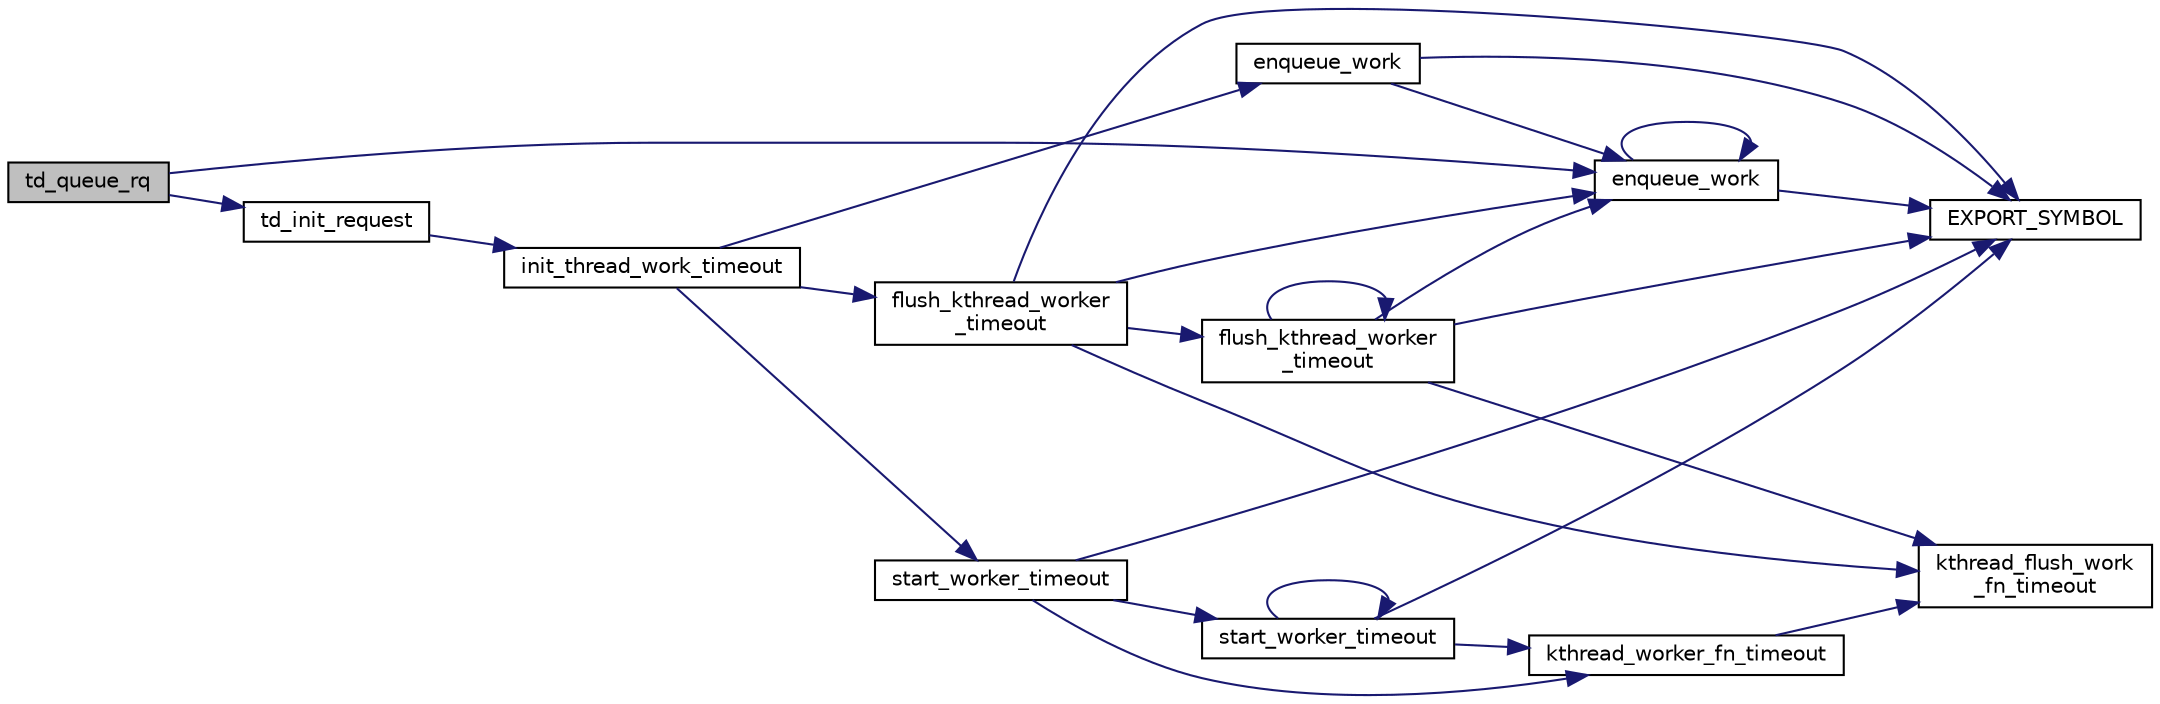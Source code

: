 digraph "td_queue_rq"
{
  edge [fontname="Helvetica",fontsize="10",labelfontname="Helvetica",labelfontsize="10"];
  node [fontname="Helvetica",fontsize="10",shape=record];
  rankdir="LR";
  Node1 [label="td_queue_rq",height=0.2,width=0.4,color="black", fillcolor="grey75", style="filled", fontcolor="black"];
  Node1 -> Node2 [color="midnightblue",fontsize="10",style="solid",fontname="Helvetica"];
  Node2 [label="enqueue_work",height=0.2,width=0.4,color="black", fillcolor="white", style="filled",URL="$worker__timeout_8c.html#a28894745c062aff814a8438ca2342fc1",tooltip="This function is used to insert a work into the wor queue. "];
  Node2 -> Node3 [color="midnightblue",fontsize="10",style="solid",fontname="Helvetica"];
  Node3 [label="EXPORT_SYMBOL",height=0.2,width=0.4,color="black", fillcolor="white", style="filled",URL="$worker__timeout_8c.html#a62b9c89dd0ee9cfa04c1b1eabd734db9"];
  Node2 -> Node2 [color="midnightblue",fontsize="10",style="solid",fontname="Helvetica"];
  Node1 -> Node4 [color="midnightblue",fontsize="10",style="solid",fontname="Helvetica"];
  Node4 [label="td_init_request",height=0.2,width=0.4,color="black", fillcolor="white", style="filled",URL="$tdisk_8c.html#ab5ab4b6ac9f074e0fdc8ca2ca5125a0c",tooltip="This function is called for every request before it is given to the workr thread. ..."];
  Node4 -> Node5 [color="midnightblue",fontsize="10",style="solid",fontname="Helvetica"];
  Node5 [label="init_thread_work_timeout",height=0.2,width=0.4,color="black", fillcolor="white", style="filled",URL="$worker__timeout_8h.html#a5bfb09e7a86e751f95a0080751d1c978",tooltip="Initializes a kthread_work to be used with a timeout_worker. "];
  Node5 -> Node6 [color="midnightblue",fontsize="10",style="solid",fontname="Helvetica"];
  Node6 [label="start_worker_timeout",height=0.2,width=0.4,color="black", fillcolor="white", style="filled",URL="$worker__timeout_8h.html#a3e91f40215229e96969d238f7586d6b6",tooltip="This function is used to initialize the timeout worker. "];
  Node6 -> Node7 [color="midnightblue",fontsize="10",style="solid",fontname="Helvetica"];
  Node7 [label="kthread_worker_fn_timeout",height=0.2,width=0.4,color="black", fillcolor="white", style="filled",URL="$worker__timeout_8c.html#aeeaf145beeced418bedd6922339af97c",tooltip="This function is more or less copied from the linux kernel version except that it is able to wake up ..."];
  Node7 -> Node8 [color="midnightblue",fontsize="10",style="solid",fontname="Helvetica"];
  Node8 [label="kthread_flush_work\l_fn_timeout",height=0.2,width=0.4,color="black", fillcolor="white", style="filled",URL="$worker__timeout_8c.html#a9cb5d7f5650cedfe0249a116d574ed76",tooltip="This function is called for the flush work. "];
  Node6 -> Node3 [color="midnightblue",fontsize="10",style="solid",fontname="Helvetica"];
  Node6 -> Node9 [color="midnightblue",fontsize="10",style="solid",fontname="Helvetica"];
  Node9 [label="start_worker_timeout",height=0.2,width=0.4,color="black", fillcolor="white", style="filled",URL="$worker__timeout_8c.html#a3e91f40215229e96969d238f7586d6b6",tooltip="This function is used to initialize the timeout worker. "];
  Node9 -> Node7 [color="midnightblue",fontsize="10",style="solid",fontname="Helvetica"];
  Node9 -> Node3 [color="midnightblue",fontsize="10",style="solid",fontname="Helvetica"];
  Node9 -> Node9 [color="midnightblue",fontsize="10",style="solid",fontname="Helvetica"];
  Node5 -> Node10 [color="midnightblue",fontsize="10",style="solid",fontname="Helvetica"];
  Node10 [label="enqueue_work",height=0.2,width=0.4,color="black", fillcolor="white", style="filled",URL="$worker__timeout_8h.html#a28894745c062aff814a8438ca2342fc1",tooltip="This function is used to insert a work into the wor queue. "];
  Node10 -> Node3 [color="midnightblue",fontsize="10",style="solid",fontname="Helvetica"];
  Node10 -> Node2 [color="midnightblue",fontsize="10",style="solid",fontname="Helvetica"];
  Node5 -> Node11 [color="midnightblue",fontsize="10",style="solid",fontname="Helvetica"];
  Node11 [label="flush_kthread_worker\l_timeout",height=0.2,width=0.4,color="black", fillcolor="white", style="filled",URL="$worker__timeout_8h.html#a667bdbacc0627bd22a46710e5eb66c0b",tooltip="Flushes the given worker thread. "];
  Node11 -> Node8 [color="midnightblue",fontsize="10",style="solid",fontname="Helvetica"];
  Node11 -> Node2 [color="midnightblue",fontsize="10",style="solid",fontname="Helvetica"];
  Node11 -> Node3 [color="midnightblue",fontsize="10",style="solid",fontname="Helvetica"];
  Node11 -> Node12 [color="midnightblue",fontsize="10",style="solid",fontname="Helvetica"];
  Node12 [label="flush_kthread_worker\l_timeout",height=0.2,width=0.4,color="black", fillcolor="white", style="filled",URL="$worker__timeout_8c.html#a667bdbacc0627bd22a46710e5eb66c0b",tooltip="Flushes the given worker thread. "];
  Node12 -> Node8 [color="midnightblue",fontsize="10",style="solid",fontname="Helvetica"];
  Node12 -> Node2 [color="midnightblue",fontsize="10",style="solid",fontname="Helvetica"];
  Node12 -> Node3 [color="midnightblue",fontsize="10",style="solid",fontname="Helvetica"];
  Node12 -> Node12 [color="midnightblue",fontsize="10",style="solid",fontname="Helvetica"];
}
